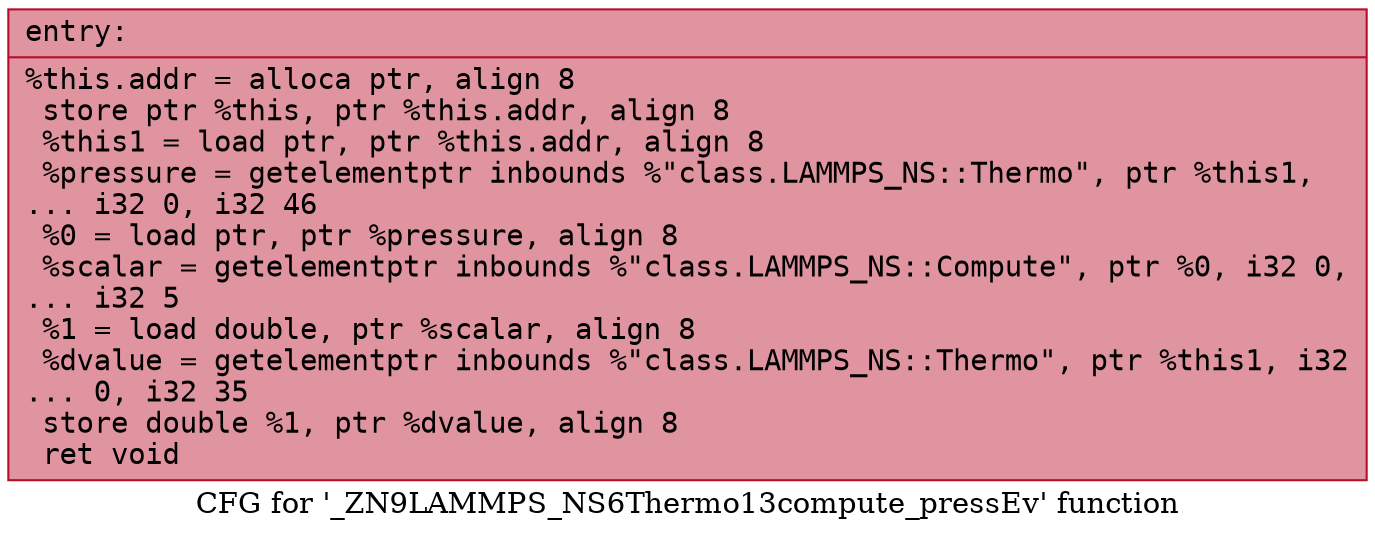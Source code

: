 digraph "CFG for '_ZN9LAMMPS_NS6Thermo13compute_pressEv' function" {
	label="CFG for '_ZN9LAMMPS_NS6Thermo13compute_pressEv' function";

	Node0x55bd404ca9e0 [shape=record,color="#b70d28ff", style=filled, fillcolor="#b70d2870" fontname="Courier",label="{entry:\l|  %this.addr = alloca ptr, align 8\l  store ptr %this, ptr %this.addr, align 8\l  %this1 = load ptr, ptr %this.addr, align 8\l  %pressure = getelementptr inbounds %\"class.LAMMPS_NS::Thermo\", ptr %this1,\l... i32 0, i32 46\l  %0 = load ptr, ptr %pressure, align 8\l  %scalar = getelementptr inbounds %\"class.LAMMPS_NS::Compute\", ptr %0, i32 0,\l... i32 5\l  %1 = load double, ptr %scalar, align 8\l  %dvalue = getelementptr inbounds %\"class.LAMMPS_NS::Thermo\", ptr %this1, i32\l... 0, i32 35\l  store double %1, ptr %dvalue, align 8\l  ret void\l}"];
}
